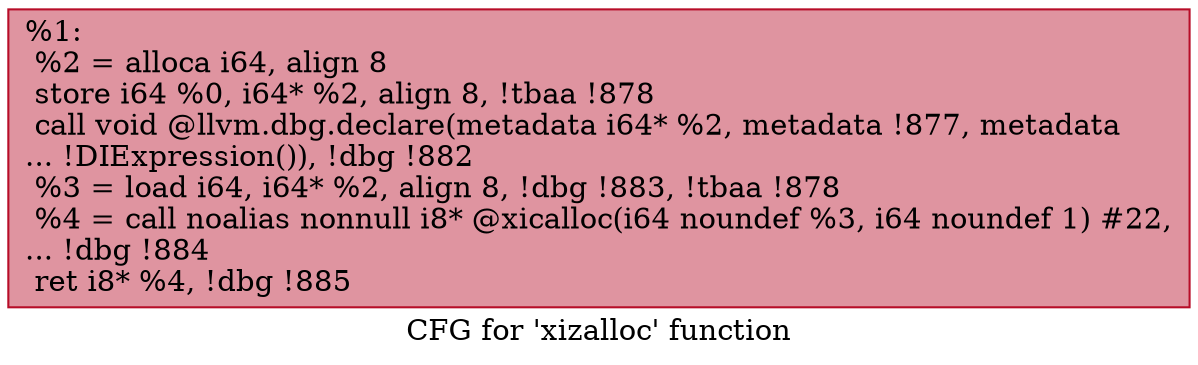 digraph "CFG for 'xizalloc' function" {
	label="CFG for 'xizalloc' function";

	Node0x149d7c0 [shape=record,color="#b70d28ff", style=filled, fillcolor="#b70d2870",label="{%1:\l  %2 = alloca i64, align 8\l  store i64 %0, i64* %2, align 8, !tbaa !878\l  call void @llvm.dbg.declare(metadata i64* %2, metadata !877, metadata\l... !DIExpression()), !dbg !882\l  %3 = load i64, i64* %2, align 8, !dbg !883, !tbaa !878\l  %4 = call noalias nonnull i8* @xicalloc(i64 noundef %3, i64 noundef 1) #22,\l... !dbg !884\l  ret i8* %4, !dbg !885\l}"];
}
